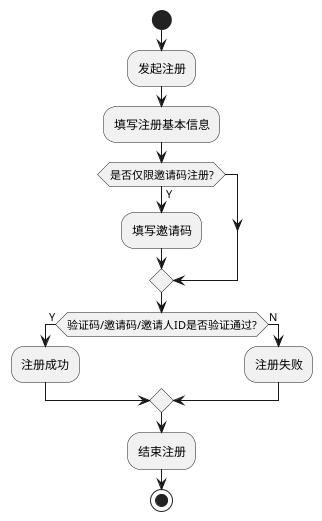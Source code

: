 @startuml
 start
  :发起注册;
  :填写注册基本信息;
  if (是否仅限邀请码注册?) then (Y)
    :填写邀请码;
  endif
  if(验证码/邀请码/邀请人ID是否验证通过?) then (Y)
       :注册成功;
  else(N)
       :注册失败;
  endif
  :结束注册;
  stop
@enduml